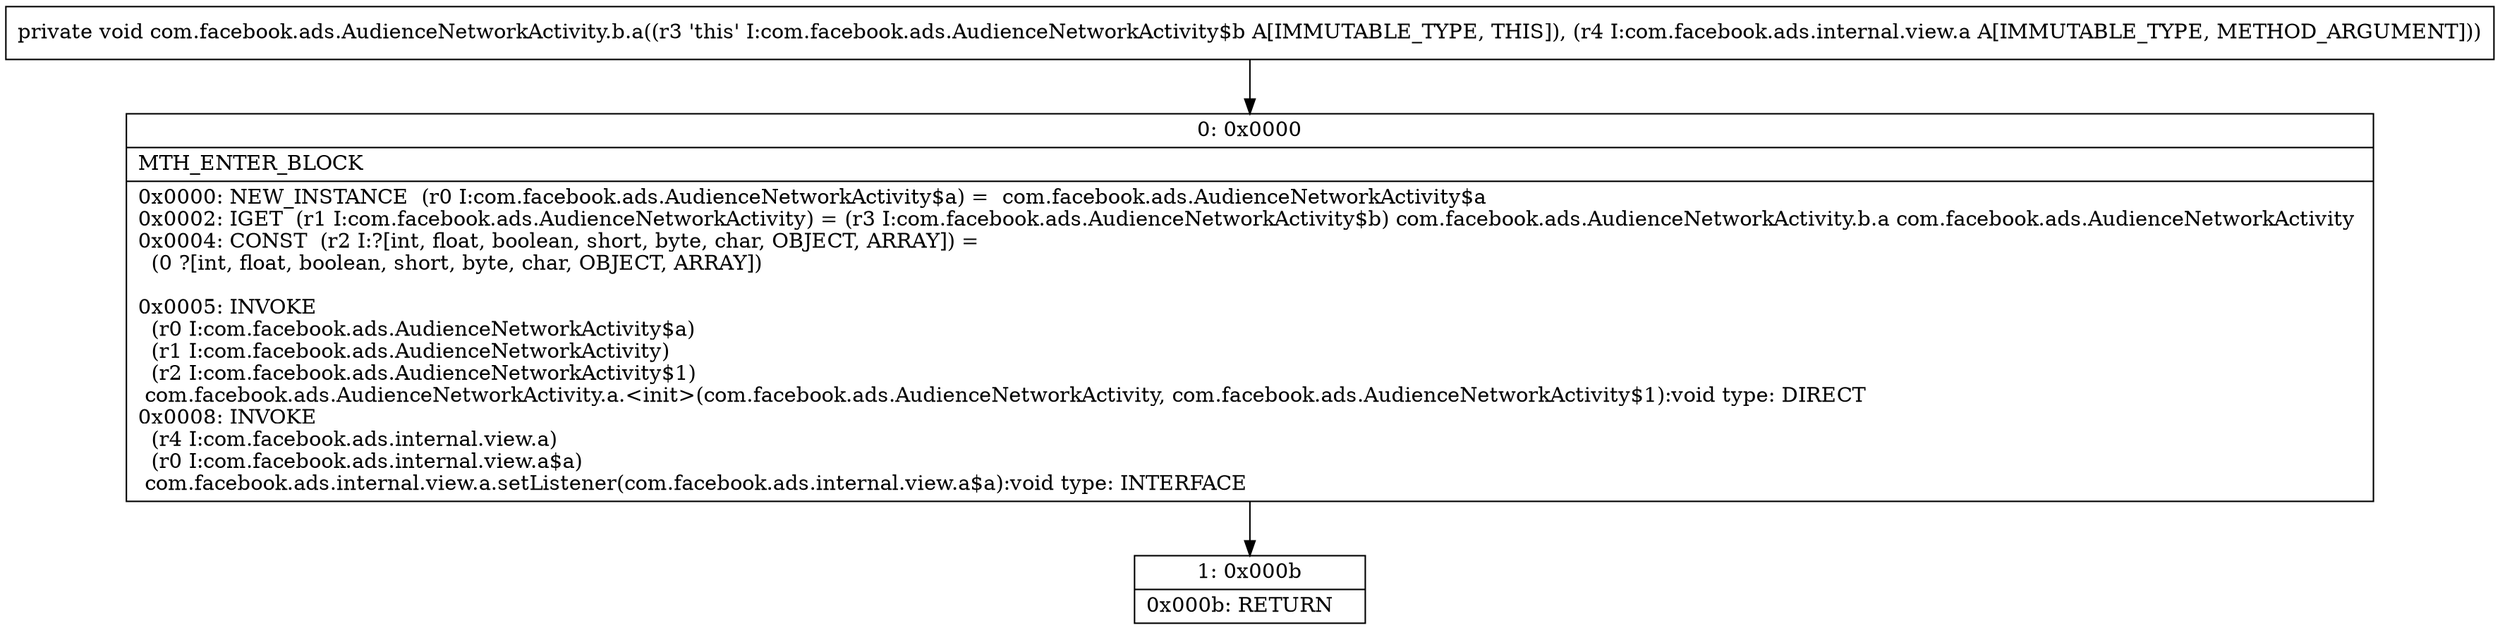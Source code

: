 digraph "CFG forcom.facebook.ads.AudienceNetworkActivity.b.a(Lcom\/facebook\/ads\/internal\/view\/a;)V" {
Node_0 [shape=record,label="{0\:\ 0x0000|MTH_ENTER_BLOCK\l|0x0000: NEW_INSTANCE  (r0 I:com.facebook.ads.AudienceNetworkActivity$a) =  com.facebook.ads.AudienceNetworkActivity$a \l0x0002: IGET  (r1 I:com.facebook.ads.AudienceNetworkActivity) = (r3 I:com.facebook.ads.AudienceNetworkActivity$b) com.facebook.ads.AudienceNetworkActivity.b.a com.facebook.ads.AudienceNetworkActivity \l0x0004: CONST  (r2 I:?[int, float, boolean, short, byte, char, OBJECT, ARRAY]) = \l  (0 ?[int, float, boolean, short, byte, char, OBJECT, ARRAY])\l \l0x0005: INVOKE  \l  (r0 I:com.facebook.ads.AudienceNetworkActivity$a)\l  (r1 I:com.facebook.ads.AudienceNetworkActivity)\l  (r2 I:com.facebook.ads.AudienceNetworkActivity$1)\l com.facebook.ads.AudienceNetworkActivity.a.\<init\>(com.facebook.ads.AudienceNetworkActivity, com.facebook.ads.AudienceNetworkActivity$1):void type: DIRECT \l0x0008: INVOKE  \l  (r4 I:com.facebook.ads.internal.view.a)\l  (r0 I:com.facebook.ads.internal.view.a$a)\l com.facebook.ads.internal.view.a.setListener(com.facebook.ads.internal.view.a$a):void type: INTERFACE \l}"];
Node_1 [shape=record,label="{1\:\ 0x000b|0x000b: RETURN   \l}"];
MethodNode[shape=record,label="{private void com.facebook.ads.AudienceNetworkActivity.b.a((r3 'this' I:com.facebook.ads.AudienceNetworkActivity$b A[IMMUTABLE_TYPE, THIS]), (r4 I:com.facebook.ads.internal.view.a A[IMMUTABLE_TYPE, METHOD_ARGUMENT])) }"];
MethodNode -> Node_0;
Node_0 -> Node_1;
}

